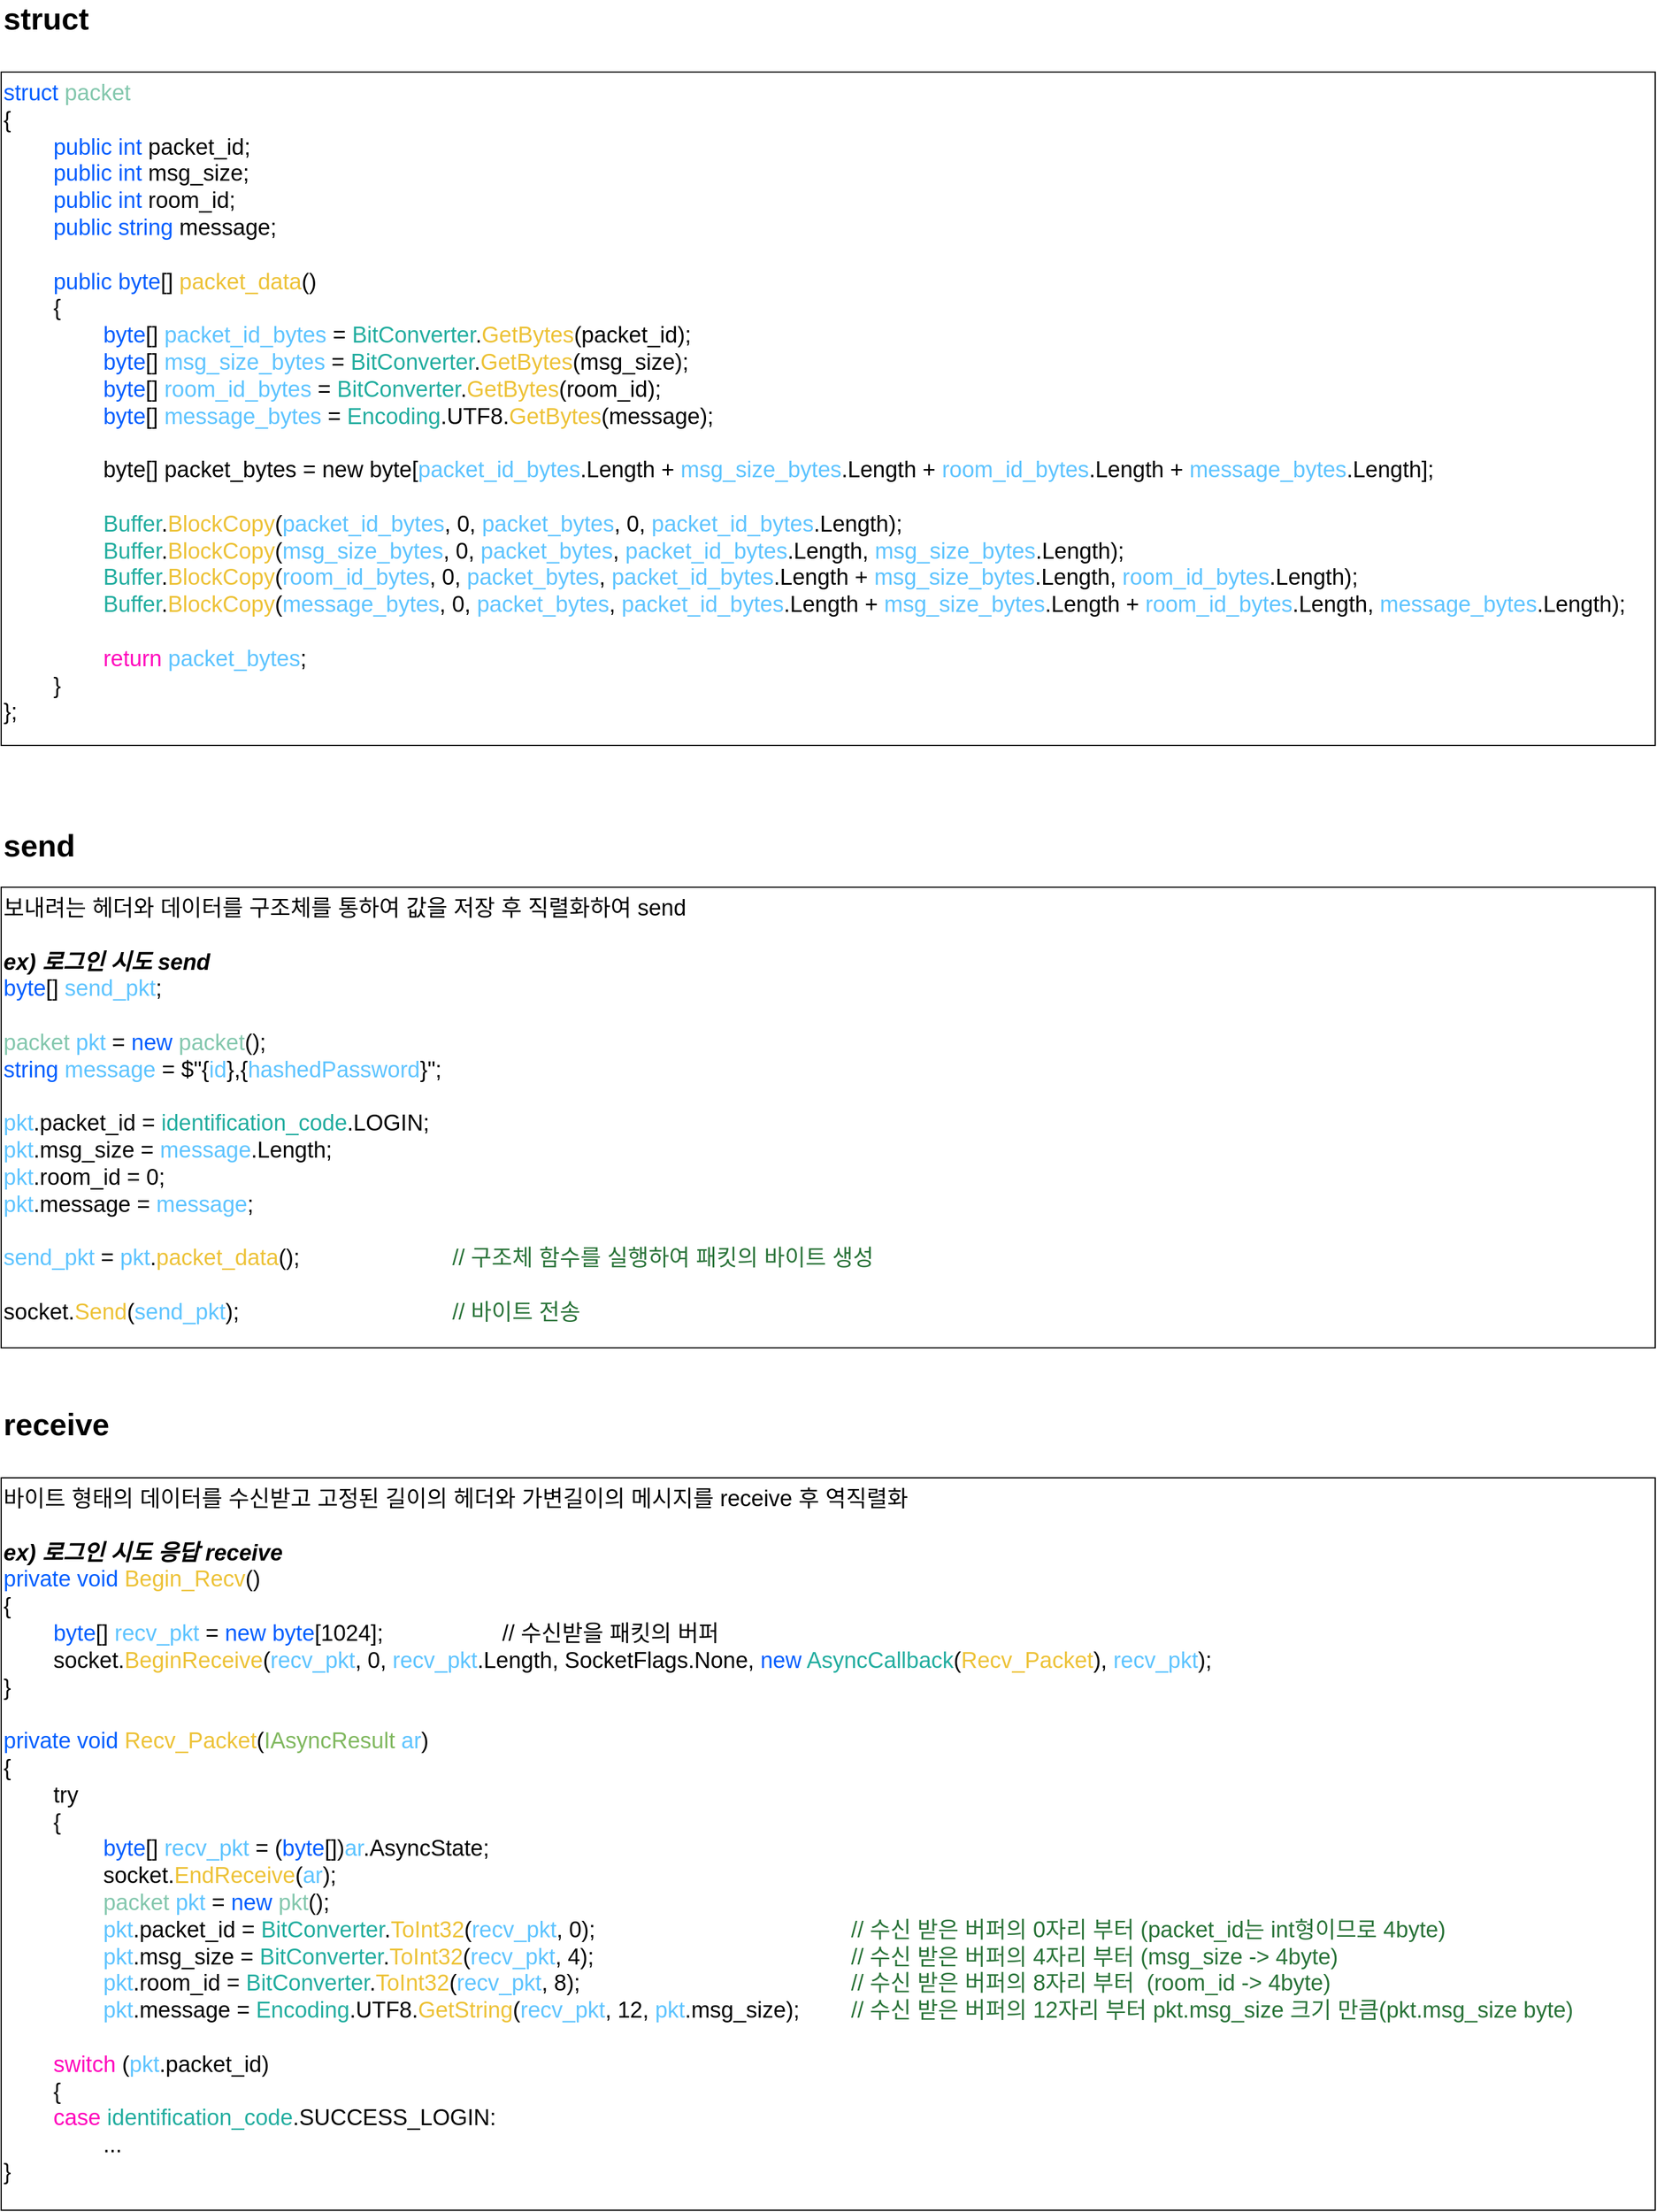 <mxfile version="24.7.17">
  <diagram name="페이지-1" id="OGJJPKaFFh_ImrWDYOEu">
    <mxGraphModel dx="1612" dy="1542" grid="1" gridSize="10" guides="1" tooltips="1" connect="1" arrows="1" fold="1" page="1" pageScale="1" pageWidth="827" pageHeight="1169" math="0" shadow="0">
      <root>
        <mxCell id="0" />
        <mxCell id="1" parent="0" />
        <mxCell id="hsGD_RhnxvM9qgn9JG00-1" value="struct" style="text;html=1;align=left;verticalAlign=middle;whiteSpace=wrap;rounded=0;fontSize=26;fontStyle=1" vertex="1" parent="1">
          <mxGeometry x="49" y="60" width="60" height="30" as="geometry" />
        </mxCell>
        <mxCell id="hsGD_RhnxvM9qgn9JG00-2" value="&lt;font style=&quot;font-size: 19px;&quot;&gt;&lt;font color=&quot;#005eff&quot; style=&quot;font-size: 19px;&quot;&gt;struct &lt;/font&gt;&lt;font color=&quot;#83c7ad&quot; style=&quot;font-size: 19px;&quot;&gt;packet&lt;/font&gt;&lt;/font&gt;&lt;div style=&quot;font-size: 19px;&quot;&gt;&lt;font style=&quot;font-size: 19px;&quot;&gt;{&lt;/font&gt;&lt;/div&gt;&lt;div style=&quot;font-size: 19px;&quot;&gt;&lt;font style=&quot;font-size: 19px;&quot;&gt;&lt;span style=&quot;white-space: pre; font-size: 19px;&quot;&gt;&#x9;&lt;/span&gt;&lt;font color=&quot;#005eff&quot; style=&quot;font-size: 19px;&quot;&gt;public int&lt;/font&gt; packet_id;&lt;br style=&quot;font-size: 19px;&quot;&gt;&lt;/font&gt;&lt;/div&gt;&lt;div style=&quot;font-size: 19px;&quot;&gt;&lt;font style=&quot;font-size: 19px;&quot;&gt;&lt;span style=&quot;white-space: pre; font-size: 19px;&quot;&gt;&#x9;&lt;/span&gt;&lt;font color=&quot;#005eff&quot; style=&quot;font-size: 19px;&quot;&gt;public int&lt;/font&gt; msg_size;&lt;/font&gt;&lt;/div&gt;&lt;div style=&quot;font-size: 19px;&quot;&gt;&lt;font style=&quot;font-size: 19px;&quot;&gt;&lt;span style=&quot;white-space: pre; font-size: 19px;&quot;&gt;&#x9;&lt;/span&gt;&lt;font color=&quot;#005eff&quot; style=&quot;font-size: 19px;&quot;&gt;public int&lt;/font&gt; room_id;&lt;br style=&quot;font-size: 19px;&quot;&gt;&lt;/font&gt;&lt;/div&gt;&lt;div style=&quot;font-size: 19px;&quot;&gt;&lt;font style=&quot;font-size: 19px;&quot;&gt;&lt;span style=&quot;white-space: pre; font-size: 19px;&quot;&gt;&#x9;&lt;/span&gt;&lt;font color=&quot;#005eff&quot; style=&quot;font-size: 19px;&quot;&gt;public string&lt;/font&gt; message;&lt;br style=&quot;font-size: 19px;&quot;&gt;&lt;/font&gt;&lt;/div&gt;&lt;div style=&quot;font-size: 19px;&quot;&gt;&lt;font style=&quot;font-size: 19px;&quot;&gt;&lt;span style=&quot;white-space: pre; font-size: 19px;&quot;&gt;&#x9;&lt;/span&gt;&lt;br style=&quot;font-size: 19px;&quot;&gt;&lt;/font&gt;&lt;/div&gt;&lt;div style=&quot;font-size: 19px;&quot;&gt;&lt;font style=&quot;font-size: 19px;&quot;&gt;&lt;span style=&quot;white-space: pre; font-size: 19px;&quot;&gt;&#x9;&lt;/span&gt;&lt;font color=&quot;#005eff&quot; style=&quot;font-size: 19px;&quot;&gt;public byte&lt;/font&gt;[] &lt;font color=&quot;#edc237&quot; style=&quot;font-size: 19px;&quot;&gt;packet_data&lt;/font&gt;()&lt;br style=&quot;font-size: 19px;&quot;&gt;&lt;/font&gt;&lt;/div&gt;&lt;div style=&quot;font-size: 19px;&quot;&gt;&lt;font style=&quot;font-size: 19px;&quot;&gt;&lt;span style=&quot;white-space: pre; font-size: 19px;&quot;&gt;&#x9;&lt;/span&gt;{&lt;br style=&quot;font-size: 19px;&quot;&gt;&lt;/font&gt;&lt;/div&gt;&lt;div style=&quot;font-size: 19px;&quot;&gt;&lt;font style=&quot;font-size: 19px;&quot;&gt;&lt;span style=&quot;white-space: pre; font-size: 19px;&quot;&gt;&#x9;&lt;/span&gt;&lt;span style=&quot;white-space: pre; font-size: 19px;&quot;&gt;&#x9;&lt;/span&gt;&lt;font color=&quot;#005eff&quot; style=&quot;font-size: 19px;&quot;&gt;byte&lt;/font&gt;[] &lt;font color=&quot;#5ec4ff&quot; style=&quot;font-size: 19px;&quot;&gt;packet_id_bytes &lt;/font&gt;= &lt;font color=&quot;#22ad9f&quot; style=&quot;font-size: 19px;&quot;&gt;BitConverter&lt;/font&gt;.&lt;font color=&quot;#edc237&quot; style=&quot;font-size: 19px;&quot;&gt;GetBytes&lt;/font&gt;(packet_id);&lt;br style=&quot;font-size: 19px;&quot;&gt;&lt;/font&gt;&lt;/div&gt;&lt;div style=&quot;font-size: 19px;&quot;&gt;&lt;font style=&quot;font-size: 19px;&quot;&gt;&lt;span style=&quot;white-space: pre; font-size: 19px;&quot;&gt;&#x9;&lt;/span&gt;&lt;span style=&quot;white-space: pre; font-size: 19px;&quot;&gt;&#x9;&lt;/span&gt;&lt;span style=&quot;background-color: initial; font-size: 19px;&quot;&gt;&lt;font color=&quot;#005eff&quot; style=&quot;font-size: 19px;&quot;&gt;byte&lt;/font&gt;[] &lt;font color=&quot;#5ec4ff&quot; style=&quot;font-size: 19px;&quot;&gt;msg_size_bytes &lt;/font&gt;= &lt;font color=&quot;#22ad9f&quot; style=&quot;font-size: 19px;&quot;&gt;BitConverter&lt;/font&gt;.&lt;font color=&quot;#edc237&quot; style=&quot;font-size: 19px;&quot;&gt;GetBytes&lt;/font&gt;(msg_size);&lt;/span&gt;&lt;/font&gt;&lt;/div&gt;&lt;div style=&quot;font-size: 19px;&quot;&gt;&lt;font style=&quot;font-size: 19px;&quot;&gt;&lt;span style=&quot;background-color: initial; white-space: pre; font-size: 19px;&quot;&gt;&#x9;&lt;/span&gt;&lt;span style=&quot;background-color: initial; white-space: pre; font-size: 19px;&quot;&gt;&#x9;&lt;/span&gt;&lt;span style=&quot;background-color: initial; font-size: 19px;&quot;&gt;&lt;font color=&quot;#005eff&quot; style=&quot;font-size: 19px;&quot;&gt;byte&lt;/font&gt;[] &lt;font color=&quot;#5ec4ff&quot; style=&quot;font-size: 19px;&quot;&gt;room_id_bytes &lt;/font&gt;= &lt;font color=&quot;#22ad9f&quot; style=&quot;font-size: 19px;&quot;&gt;BitConverter&lt;/font&gt;.&lt;font color=&quot;#edc237&quot; style=&quot;font-size: 19px;&quot;&gt;GetBytes&lt;/font&gt;(room_id);&lt;/span&gt;&lt;/font&gt;&lt;/div&gt;&lt;div style=&quot;font-size: 19px;&quot;&gt;&lt;font style=&quot;font-size: 19px;&quot;&gt;&lt;span style=&quot;white-space: pre; font-size: 19px;&quot;&gt;&#x9;&lt;/span&gt;&lt;span style=&quot;white-space: pre; font-size: 19px;&quot;&gt;&#x9;&lt;/span&gt;&lt;span style=&quot;background-color: initial; font-size: 19px;&quot;&gt;&lt;font color=&quot;#005eff&quot; style=&quot;font-size: 19px;&quot;&gt;byte&lt;/font&gt;[] &lt;font color=&quot;#5ec4ff&quot; style=&quot;font-size: 19px;&quot;&gt;message_bytes &lt;/font&gt;= &lt;font color=&quot;#22ad9f&quot; style=&quot;font-size: 19px;&quot;&gt;Encoding&lt;/font&gt;.UTF8.&lt;font color=&quot;#edc237&quot; style=&quot;font-size: 19px;&quot;&gt;GetBytes&lt;/font&gt;(message);&lt;/span&gt;&lt;span style=&quot;background-color: initial; font-size: 19px;&quot;&gt;&lt;br style=&quot;font-size: 19px;&quot;&gt;&lt;/span&gt;&lt;/font&gt;&lt;/div&gt;&lt;div style=&quot;font-size: 19px;&quot;&gt;&lt;span style=&quot;background-color: initial; font-size: 19px;&quot;&gt;&lt;font style=&quot;font-size: 19px;&quot;&gt;&lt;span style=&quot;white-space: pre; font-size: 19px;&quot;&gt;&#x9;&lt;/span&gt;&lt;span style=&quot;white-space: pre; font-size: 19px;&quot;&gt;&#x9;&lt;/span&gt;&lt;br style=&quot;font-size: 19px;&quot;&gt;&lt;/font&gt;&lt;/span&gt;&lt;/div&gt;&lt;div style=&quot;font-size: 19px;&quot;&gt;&lt;font style=&quot;font-size: 19px;&quot;&gt;&lt;span style=&quot;white-space: pre; font-size: 19px;&quot;&gt;&#x9;&lt;/span&gt;&lt;span style=&quot;white-space: pre; font-size: 19px;&quot;&gt;&#x9;&lt;/span&gt;byte[] packet_bytes = new byte[&lt;font color=&quot;#5ec4ff&quot; style=&quot;font-size: 19px;&quot;&gt;packet_id_bytes&lt;/font&gt;.Length + &lt;font color=&quot;#5ec4ff&quot; style=&quot;font-size: 19px;&quot;&gt;msg_size_bytes&lt;/font&gt;.Length + &lt;font color=&quot;#5ec4ff&quot; style=&quot;font-size: 19px;&quot;&gt;room_id_bytes&lt;/font&gt;.Length + &lt;font color=&quot;#5ec4ff&quot; style=&quot;font-size: 19px;&quot;&gt;message_bytes&lt;/font&gt;.Length];&lt;br style=&quot;font-size: 19px;&quot;&gt;&lt;/font&gt;&lt;/div&gt;&lt;div style=&quot;font-size: 19px;&quot;&gt;&lt;font style=&quot;font-size: 19px;&quot;&gt;&lt;br style=&quot;font-size: 19px;&quot;&gt;&lt;/font&gt;&lt;/div&gt;&lt;div style=&quot;font-size: 19px;&quot;&gt;&lt;font style=&quot;font-size: 19px;&quot;&gt;&lt;span style=&quot;white-space: pre; font-size: 19px;&quot;&gt;&#x9;&lt;/span&gt;&lt;span style=&quot;white-space: pre; font-size: 19px;&quot;&gt;&#x9;&lt;/span&gt;&lt;font color=&quot;#22ad9f&quot; style=&quot;font-size: 19px;&quot;&gt;Buffer&lt;/font&gt;.&lt;font color=&quot;#edc237&quot; style=&quot;font-size: 19px;&quot;&gt;BlockCopy&lt;/font&gt;(&lt;font color=&quot;#5ec4ff&quot; style=&quot;font-size: 19px;&quot;&gt;packet_id_bytes&lt;/font&gt;, 0, &lt;font color=&quot;#5ec4ff&quot; style=&quot;font-size: 19px;&quot;&gt;packet_bytes&lt;/font&gt;, 0, &lt;font color=&quot;#5ec4ff&quot; style=&quot;font-size: 19px;&quot;&gt;packet_id_bytes&lt;/font&gt;.Length);&lt;br style=&quot;font-size: 19px;&quot;&gt;&lt;/font&gt;&lt;/div&gt;&lt;div style=&quot;font-size: 19px;&quot;&gt;&lt;font style=&quot;font-size: 19px;&quot;&gt;&lt;span style=&quot;white-space: pre; font-size: 19px;&quot;&gt;&#x9;&lt;/span&gt;&lt;span style=&quot;white-space: pre; font-size: 19px;&quot;&gt;&#x9;&lt;/span&gt;&lt;span style=&quot;color: rgb(34, 173, 159); font-size: 19px;&quot;&gt;Buffer&lt;/span&gt;.&lt;span style=&quot;color: rgb(237, 194, 55); font-size: 19px;&quot;&gt;BlockCopy&lt;/span&gt;(&lt;font color=&quot;#5ec4ff&quot; style=&quot;font-size: 19px;&quot;&gt;msg_size_bytes&lt;/font&gt;, 0, &lt;font color=&quot;#5ec4ff&quot; style=&quot;font-size: 19px;&quot;&gt;packet_bytes&lt;/font&gt;, &lt;font color=&quot;#5ec4ff&quot; style=&quot;font-size: 19px;&quot;&gt;packet_id_bytes&lt;/font&gt;.Length, &lt;font color=&quot;#5ec4ff&quot; style=&quot;font-size: 19px;&quot;&gt;msg_size_bytes&lt;/font&gt;.Length);&lt;br style=&quot;font-size: 19px;&quot;&gt;&lt;/font&gt;&lt;/div&gt;&lt;div style=&quot;font-size: 19px;&quot;&gt;&lt;font style=&quot;font-size: 19px;&quot;&gt;&lt;span style=&quot;white-space: pre; font-size: 19px;&quot;&gt;&#x9;&lt;/span&gt;&lt;span style=&quot;white-space: pre; font-size: 19px;&quot;&gt;&#x9;&lt;/span&gt;&lt;span style=&quot;color: rgb(34, 173, 159); font-size: 19px;&quot;&gt;Buffer&lt;/span&gt;.&lt;span style=&quot;color: rgb(237, 194, 55); font-size: 19px;&quot;&gt;BlockCopy&lt;/span&gt;(&lt;font color=&quot;#5ec4ff&quot; style=&quot;font-size: 19px;&quot;&gt;room_id_bytes&lt;/font&gt;, 0, &lt;font color=&quot;#5ec4ff&quot; style=&quot;font-size: 19px;&quot;&gt;packet_bytes&lt;/font&gt;, &lt;font color=&quot;#5ec4ff&quot; style=&quot;font-size: 19px;&quot;&gt;packet_id_bytes&lt;/font&gt;.Length + &lt;font color=&quot;#5ec4ff&quot; style=&quot;font-size: 19px;&quot;&gt;msg_size_bytes&lt;/font&gt;.Length, &lt;font color=&quot;#5ec4ff&quot; style=&quot;font-size: 19px;&quot;&gt;room_id_bytes&lt;/font&gt;.Length);&lt;br style=&quot;font-size: 19px;&quot;&gt;&lt;/font&gt;&lt;/div&gt;&lt;div style=&quot;font-size: 19px;&quot;&gt;&lt;font style=&quot;font-size: 19px;&quot;&gt;&lt;span style=&quot;white-space: pre; font-size: 19px;&quot;&gt;&#x9;&lt;/span&gt;&lt;span style=&quot;white-space: pre; font-size: 19px;&quot;&gt;&#x9;&lt;/span&gt;&lt;span style=&quot;color: rgb(34, 173, 159); font-size: 19px;&quot;&gt;Buffer&lt;/span&gt;.&lt;span style=&quot;color: rgb(237, 194, 55); font-size: 19px;&quot;&gt;BlockCopy&lt;/span&gt;(&lt;font color=&quot;#5ec4ff&quot; style=&quot;font-size: 19px;&quot;&gt;message_bytes&lt;/font&gt;, 0, &lt;font color=&quot;#5ec4ff&quot; style=&quot;font-size: 19px;&quot;&gt;packet_bytes&lt;/font&gt;, &lt;font color=&quot;#5ec4ff&quot; style=&quot;font-size: 19px;&quot;&gt;packet_id_bytes&lt;/font&gt;.Length + &lt;font color=&quot;#5ec4ff&quot; style=&quot;font-size: 19px;&quot;&gt;msg_size_bytes&lt;/font&gt;.Length + &lt;font color=&quot;#5ec4ff&quot; style=&quot;font-size: 19px;&quot;&gt;room_id_bytes&lt;/font&gt;.Length, &lt;font color=&quot;#5ec4ff&quot; style=&quot;font-size: 19px;&quot;&gt;message_bytes&lt;/font&gt;.Length);&lt;br style=&quot;font-size: 19px;&quot;&gt;&lt;/font&gt;&lt;/div&gt;&lt;div style=&quot;font-size: 19px;&quot;&gt;&lt;font style=&quot;font-size: 19px;&quot;&gt;&lt;br style=&quot;font-size: 19px;&quot;&gt;&lt;/font&gt;&lt;/div&gt;&lt;div style=&quot;font-size: 19px;&quot;&gt;&lt;font style=&quot;font-size: 19px;&quot;&gt;&lt;span style=&quot;white-space: pre; font-size: 19px;&quot;&gt;&#x9;&lt;/span&gt;&lt;span style=&quot;white-space: pre; font-size: 19px;&quot;&gt;&#x9;&lt;/span&gt;&lt;font color=&quot;#ff03bc&quot; style=&quot;font-size: 19px;&quot;&gt;return &lt;/font&gt;&lt;font color=&quot;#5ec4ff&quot; style=&quot;font-size: 19px;&quot;&gt;packet_bytes&lt;/font&gt;;&lt;br style=&quot;font-size: 19px;&quot;&gt;&lt;/font&gt;&lt;/div&gt;&lt;div style=&quot;font-size: 19px;&quot;&gt;&lt;span style=&quot;background-color: initial; font-size: 19px;&quot;&gt;&lt;font style=&quot;font-size: 19px;&quot;&gt;&lt;span style=&quot;white-space: pre; font-size: 19px;&quot;&gt;&#x9;&lt;/span&gt;}&lt;/font&gt;&lt;br style=&quot;font-size: 19px;&quot;&gt;&lt;/span&gt;&lt;/div&gt;&lt;div style=&quot;font-size: 19px;&quot;&gt;&lt;span style=&quot;background-color: initial; font-size: 19px;&quot;&gt;&lt;font style=&quot;font-size: 19px;&quot;&gt;};&lt;/font&gt;&lt;/span&gt;&lt;/div&gt;" style="text;html=1;align=left;verticalAlign=top;whiteSpace=wrap;rounded=0;horizontal=1;fontSize=19;spacing=2;fillColor=none;strokeColor=default;shadow=0;glass=0;perimeterSpacing=0;" vertex="1" parent="1">
          <mxGeometry x="49" y="120" width="1401" height="570" as="geometry" />
        </mxCell>
        <mxCell id="hsGD_RhnxvM9qgn9JG00-3" value="send" style="text;html=1;align=left;verticalAlign=middle;whiteSpace=wrap;rounded=0;fontSize=26;fontStyle=1" vertex="1" parent="1">
          <mxGeometry x="49" y="760" width="60" height="30" as="geometry" />
        </mxCell>
        <mxCell id="hsGD_RhnxvM9qgn9JG00-4" value="보내려는 헤더와 데이터를 구조체를 통하여 값을 저장 후 직렬화하여 send&lt;div style=&quot;font-size: 19px;&quot;&gt;&lt;br style=&quot;font-size: 19px;&quot;&gt;&lt;/div&gt;&lt;div style=&quot;font-size: 19px;&quot;&gt;&lt;i style=&quot;font-size: 19px;&quot;&gt;&lt;b style=&quot;font-size: 19px;&quot;&gt;ex) 로그인 시도 send&lt;/b&gt;&lt;/i&gt;&lt;/div&gt;&lt;div style=&quot;font-size: 19px;&quot;&gt;&lt;font style=&quot;font-size: 19px;&quot;&gt;&lt;font color=&quot;#005eff&quot; style=&quot;font-size: 19px;&quot;&gt;byte&lt;/font&gt;[] &lt;font color=&quot;#5ec4ff&quot; style=&quot;font-size: 19px;&quot;&gt;send_pkt&lt;/font&gt;;&lt;/font&gt;&lt;/div&gt;&lt;div style=&quot;font-size: 19px;&quot;&gt;&lt;font style=&quot;font-size: 19px;&quot;&gt;&lt;br style=&quot;font-size: 19px;&quot;&gt;&lt;/font&gt;&lt;/div&gt;&lt;div style=&quot;font-size: 19px;&quot;&gt;&lt;font style=&quot;font-size: 19px;&quot;&gt;&lt;font color=&quot;#83c7ad&quot; style=&quot;font-size: 19px;&quot;&gt;packet &lt;/font&gt;&lt;font color=&quot;#5ec4ff&quot; style=&quot;font-size: 19px;&quot;&gt;pkt &lt;/font&gt;= &lt;font color=&quot;#005eff&quot; style=&quot;font-size: 19px;&quot;&gt;new &lt;/font&gt;&lt;font color=&quot;#83c7ad&quot; style=&quot;font-size: 19px;&quot;&gt;packet&lt;/font&gt;();&lt;/font&gt;&lt;/div&gt;&lt;div style=&quot;font-size: 19px;&quot;&gt;&lt;font style=&quot;font-size: 19px;&quot;&gt;&lt;font color=&quot;#005eff&quot; style=&quot;font-size: 19px;&quot;&gt;string &lt;/font&gt;&lt;font color=&quot;#5ec4ff&quot; style=&quot;font-size: 19px;&quot;&gt;message &lt;/font&gt;= $&quot;{&lt;font color=&quot;#5ec4ff&quot; style=&quot;font-size: 19px;&quot;&gt;id&lt;/font&gt;},{&lt;font color=&quot;#5ec4ff&quot; style=&quot;font-size: 19px;&quot;&gt;hashedPassword&lt;/font&gt;}&quot;;&lt;/font&gt;&lt;/div&gt;&lt;div style=&quot;font-size: 19px;&quot;&gt;&lt;font style=&quot;font-size: 19px;&quot;&gt;&lt;br style=&quot;font-size: 19px;&quot;&gt;&lt;/font&gt;&lt;/div&gt;&lt;div style=&quot;font-size: 19px;&quot;&gt;&lt;font style=&quot;font-size: 19px;&quot;&gt;&lt;font color=&quot;#5ec4ff&quot; style=&quot;font-size: 19px;&quot;&gt;pkt&lt;/font&gt;.packet_id = &lt;font color=&quot;#22ad9f&quot; style=&quot;font-size: 19px;&quot;&gt;identification_code&lt;/font&gt;.LOGIN;&lt;/font&gt;&lt;/div&gt;&lt;div style=&quot;font-size: 19px;&quot;&gt;&lt;font style=&quot;font-size: 19px;&quot;&gt;&lt;font color=&quot;#5ec4ff&quot; style=&quot;font-size: 19px;&quot;&gt;pkt&lt;/font&gt;.msg_size = &lt;font color=&quot;#5ec4ff&quot; style=&quot;font-size: 19px;&quot;&gt;message&lt;/font&gt;.Length;&lt;/font&gt;&lt;/div&gt;&lt;div style=&quot;font-size: 19px;&quot;&gt;&lt;font style=&quot;font-size: 19px;&quot;&gt;&lt;font color=&quot;#5ec4ff&quot; style=&quot;font-size: 19px;&quot;&gt;pkt&lt;/font&gt;.room_id = 0;&lt;/font&gt;&lt;/div&gt;&lt;div style=&quot;font-size: 19px;&quot;&gt;&lt;font style=&quot;font-size: 19px;&quot;&gt;&lt;font color=&quot;#5ec4ff&quot; style=&quot;font-size: 19px;&quot;&gt;pkt&lt;/font&gt;.message = &lt;font color=&quot;#5ec4ff&quot; style=&quot;font-size: 19px;&quot;&gt;message&lt;/font&gt;;&lt;/font&gt;&lt;/div&gt;&lt;div style=&quot;font-size: 19px;&quot;&gt;&lt;font style=&quot;font-size: 19px;&quot;&gt;&lt;br style=&quot;font-size: 19px;&quot;&gt;&lt;/font&gt;&lt;/div&gt;&lt;div style=&quot;font-size: 19px;&quot;&gt;&lt;font style=&quot;font-size: 19px;&quot;&gt;&lt;font color=&quot;#5ec4ff&quot; style=&quot;font-size: 19px;&quot;&gt;send_pkt &lt;/font&gt;= &lt;font color=&quot;#5ec4ff&quot; style=&quot;font-size: 19px;&quot;&gt;pkt&lt;/font&gt;.&lt;font color=&quot;#edc237&quot; style=&quot;font-size: 19px;&quot;&gt;packet_data&lt;/font&gt;();&lt;span style=&quot;white-space: pre; font-size: 19px;&quot;&gt;&#x9;&lt;/span&gt;&lt;span style=&quot;white-space: pre; font-size: 19px;&quot;&gt;&#x9;&lt;/span&gt;&lt;span style=&quot;white-space: pre; font-size: 19px;&quot;&gt;&#x9;&lt;/span&gt;&lt;font color=&quot;#297338&quot; style=&quot;font-size: 19px;&quot;&gt;// 구조체 함수를 실행하여 패킷의 바이트 생성&lt;/font&gt;&lt;/font&gt;&lt;/div&gt;&lt;div style=&quot;font-size: 19px;&quot;&gt;&lt;font style=&quot;font-size: 19px;&quot;&gt;&lt;br style=&quot;font-size: 19px;&quot;&gt;&lt;/font&gt;&lt;/div&gt;&lt;div style=&quot;font-size: 19px;&quot;&gt;&lt;font style=&quot;font-size: 19px;&quot;&gt;socket.&lt;font color=&quot;#edc237&quot; style=&quot;font-size: 19px;&quot;&gt;Send&lt;/font&gt;(&lt;font color=&quot;#5ec4ff&quot; style=&quot;font-size: 19px;&quot;&gt;send_pkt&lt;/font&gt;);&lt;span style=&quot;white-space: pre; font-size: 19px;&quot;&gt;&#x9;&lt;/span&gt;&lt;span style=&quot;white-space: pre; font-size: 19px;&quot;&gt;&#x9;&lt;/span&gt;&lt;span style=&quot;white-space: pre; font-size: 19px;&quot;&gt;&#x9;&lt;/span&gt;&lt;span style=&quot;white-space: pre; font-size: 19px;&quot;&gt;&#x9;&lt;/span&gt;&lt;span style=&quot;white-space: pre; font-size: 19px;&quot;&gt;&#x9;&lt;/span&gt;&lt;font color=&quot;#297338&quot; style=&quot;font-size: 19px;&quot;&gt;// 바이트 전송&lt;/font&gt;&lt;/font&gt;&lt;/div&gt;" style="text;html=1;align=left;verticalAlign=top;whiteSpace=wrap;rounded=0;labelBorderColor=none;labelBackgroundColor=none;strokeColor=default;fontSize=19;" vertex="1" parent="1">
          <mxGeometry x="49" y="810" width="1401" height="390" as="geometry" />
        </mxCell>
        <mxCell id="hsGD_RhnxvM9qgn9JG00-5" value="receive" style="text;html=1;align=left;verticalAlign=middle;whiteSpace=wrap;rounded=0;fontSize=26;fontStyle=1" vertex="1" parent="1">
          <mxGeometry x="49" y="1250" width="71" height="30" as="geometry" />
        </mxCell>
        <mxCell id="hsGD_RhnxvM9qgn9JG00-6" value="바이트 형태의 데이터를 수신받고 고정된 길이의 헤더와 가변길이의 메시지를 receive 후 역직렬화&lt;div style=&quot;font-size: 19px;&quot;&gt;&lt;br style=&quot;font-size: 19px;&quot;&gt;&lt;/div&gt;&lt;div style=&quot;font-size: 19px;&quot;&gt;&lt;b style=&quot;font-size: 19px;&quot;&gt;&lt;i style=&quot;font-size: 19px;&quot;&gt;ex) 로그인 시도 응답 receive&lt;/i&gt;&lt;/b&gt;&lt;/div&gt;&lt;div style=&quot;font-size: 19px;&quot;&gt;&lt;font style=&quot;font-size: 19px;&quot; color=&quot;#005eff&quot;&gt;private void&lt;/font&gt; &lt;font style=&quot;font-size: 19px;&quot; color=&quot;#edc237&quot;&gt;Begin_Recv&lt;/font&gt;()&lt;/div&gt;&lt;div style=&quot;font-size: 19px;&quot;&gt;{&lt;/div&gt;&lt;div style=&quot;font-size: 19px;&quot;&gt;&lt;span style=&quot;white-space: pre; font-size: 19px;&quot;&gt;&#x9;&lt;/span&gt;&lt;font style=&quot;font-size: 19px;&quot; color=&quot;#005eff&quot;&gt;byte&lt;/font&gt;[] &lt;font style=&quot;font-size: 19px;&quot; color=&quot;#5ec4ff&quot;&gt;recv_pkt &lt;/font&gt;= &lt;font style=&quot;font-size: 19px;&quot; color=&quot;#005eff&quot;&gt;new byte&lt;/font&gt;[1024];&lt;span style=&quot;white-space: pre; font-size: 19px;&quot;&gt;&#x9;&lt;/span&gt;&lt;span style=&quot;white-space: pre; font-size: 19px;&quot;&gt;&#x9;&lt;/span&gt;&lt;span style=&quot;white-space: pre; font-size: 19px;&quot;&gt;&#x9;&lt;/span&gt;// 수신받을 패킷의 버퍼&lt;br style=&quot;font-size: 19px;&quot;&gt;&lt;/div&gt;&lt;div style=&quot;font-size: 19px;&quot;&gt;&lt;span style=&quot;white-space: pre; font-size: 19px;&quot;&gt;&#x9;&lt;/span&gt;socket.&lt;font style=&quot;font-size: 19px;&quot; color=&quot;#edc237&quot;&gt;BeginReceive&lt;/font&gt;(&lt;font style=&quot;font-size: 19px;&quot; color=&quot;#5ec4ff&quot;&gt;recv_pkt&lt;/font&gt;, 0, &lt;font style=&quot;font-size: 19px;&quot; color=&quot;#5ec4ff&quot;&gt;recv_pkt&lt;/font&gt;.Length, SocketFlags.None, &lt;font style=&quot;font-size: 19px;&quot; color=&quot;#005eff&quot;&gt;new &lt;/font&gt;&lt;font style=&quot;font-size: 19px;&quot; color=&quot;#22ad9f&quot;&gt;AsyncCallback&lt;/font&gt;(&lt;font style=&quot;font-size: 19px;&quot; color=&quot;#edc237&quot;&gt;Recv_Packet&lt;/font&gt;), &lt;font style=&quot;font-size: 19px;&quot; color=&quot;#5ec4ff&quot;&gt;recv_pkt&lt;/font&gt;);&lt;br style=&quot;font-size: 19px;&quot;&gt;&lt;/div&gt;&lt;div style=&quot;font-size: 19px;&quot;&gt;}&lt;/div&gt;&lt;div style=&quot;font-size: 19px;&quot;&gt;&lt;br style=&quot;font-size: 19px;&quot;&gt;&lt;/div&gt;&lt;div style=&quot;font-size: 19px;&quot;&gt;&lt;font style=&quot;font-size: 19px;&quot; color=&quot;#005eff&quot;&gt;private void&lt;/font&gt; &lt;font style=&quot;font-size: 19px;&quot; color=&quot;#edc237&quot;&gt;Recv_Packet&lt;/font&gt;(&lt;font style=&quot;font-size: 19px;&quot; color=&quot;#80b85f&quot;&gt;IAsyncResult &lt;/font&gt;&lt;font style=&quot;font-size: 19px;&quot; color=&quot;#5ec4ff&quot;&gt;ar&lt;/font&gt;)&lt;/div&gt;&lt;div style=&quot;font-size: 19px;&quot;&gt;{&lt;/div&gt;&lt;div style=&quot;font-size: 19px;&quot;&gt;&lt;span style=&quot;white-space: pre; font-size: 19px;&quot;&gt;&#x9;&lt;/span&gt;try&lt;br style=&quot;font-size: 19px;&quot;&gt;&lt;/div&gt;&lt;div style=&quot;font-size: 19px;&quot;&gt;&lt;span style=&quot;white-space: pre; font-size: 19px;&quot;&gt;&#x9;&lt;/span&gt;{&lt;br style=&quot;font-size: 19px;&quot;&gt;&lt;/div&gt;&lt;div style=&quot;font-size: 19px;&quot;&gt;&lt;span style=&quot;white-space: pre; font-size: 19px;&quot;&gt;&#x9;&lt;/span&gt;&lt;span style=&quot;white-space: pre; font-size: 19px;&quot;&gt;&#x9;&lt;/span&gt;&lt;font style=&quot;font-size: 19px;&quot; color=&quot;#005eff&quot;&gt;byte&lt;/font&gt;[] &lt;font style=&quot;font-size: 19px;&quot; color=&quot;#5ec4ff&quot;&gt;recv_pkt &lt;/font&gt;= (&lt;font style=&quot;font-size: 19px;&quot; color=&quot;#005eff&quot;&gt;byte&lt;/font&gt;[])&lt;font style=&quot;font-size: 19px;&quot; color=&quot;#5ec4ff&quot;&gt;ar&lt;/font&gt;.AsyncState;&lt;br style=&quot;font-size: 19px;&quot;&gt;&lt;/div&gt;&lt;div style=&quot;font-size: 19px;&quot;&gt;&lt;span style=&quot;white-space: pre; font-size: 19px;&quot;&gt;&#x9;&lt;/span&gt;&lt;span style=&quot;white-space: pre; font-size: 19px;&quot;&gt;&#x9;&lt;/span&gt;socket.&lt;font style=&quot;font-size: 19px;&quot; color=&quot;#edc237&quot;&gt;EndReceive&lt;/font&gt;(&lt;font style=&quot;font-size: 19px;&quot; color=&quot;#5ec4ff&quot;&gt;ar&lt;/font&gt;);&lt;br style=&quot;font-size: 19px;&quot;&gt;&lt;/div&gt;&lt;div style=&quot;font-size: 19px;&quot;&gt;&lt;span style=&quot;white-space: pre; font-size: 19px;&quot;&gt;&#x9;&lt;/span&gt;&lt;span style=&quot;white-space: pre; font-size: 19px;&quot;&gt;&#x9;&lt;/span&gt;&lt;font style=&quot;font-size: 19px;&quot; color=&quot;#83c7ad&quot;&gt;packet &lt;/font&gt;&lt;font style=&quot;font-size: 19px;&quot; color=&quot;#5ec4ff&quot;&gt;pkt &lt;/font&gt;= &lt;font style=&quot;font-size: 19px;&quot; color=&quot;#005eff&quot;&gt;new &lt;/font&gt;&lt;font style=&quot;font-size: 19px;&quot; color=&quot;#83c7ad&quot;&gt;pkt&lt;/font&gt;();&lt;br style=&quot;font-size: 19px;&quot;&gt;&lt;/div&gt;&lt;div style=&quot;font-size: 19px;&quot;&gt;&lt;span style=&quot;white-space: pre; font-size: 19px;&quot;&gt;&#x9;&lt;/span&gt;&lt;span style=&quot;white-space: pre; font-size: 19px;&quot;&gt;&#x9;&lt;/span&gt;&lt;span style=&quot;background-color: initial; font-size: 19px;&quot;&gt;&lt;font style=&quot;font-size: 19px;&quot; color=&quot;#5ec4ff&quot;&gt;pkt&lt;/font&gt;.packet_id = &lt;font style=&quot;font-size: 19px;&quot; color=&quot;#22ad9f&quot;&gt;BitConverter&lt;/font&gt;.&lt;font style=&quot;font-size: 19px;&quot; color=&quot;#edc237&quot;&gt;ToInt32&lt;/font&gt;(&lt;font style=&quot;font-size: 19px;&quot; color=&quot;#5ec4ff&quot;&gt;recv_pkt&lt;/font&gt;, 0);&lt;span style=&quot;white-space: pre; font-size: 19px;&quot;&gt;&#x9;&lt;/span&gt;&lt;span style=&quot;white-space: pre; font-size: 19px;&quot;&gt;&#x9;&lt;/span&gt;&lt;span style=&quot;white-space: pre; font-size: 19px;&quot;&gt;&#x9;&lt;/span&gt;&lt;span style=&quot;white-space: pre; font-size: 19px;&quot;&gt;&#x9;&lt;/span&gt;&lt;span style=&quot;white-space: pre; font-size: 19px;&quot;&gt;&#x9;&lt;/span&gt;&lt;span style=&quot;white-space: pre; font-size: 19px;&quot;&gt;&#x9;&lt;/span&gt;&lt;font style=&quot;font-size: 19px;&quot; color=&quot;#297338&quot;&gt;// 수신 받은 버퍼의 0자리 부터 (packet_id는 int형이므로 4byte)&lt;/font&gt;&lt;/span&gt;&lt;/div&gt;&lt;div style=&quot;font-size: 19px;&quot;&gt;&lt;span style=&quot;background-color: initial; font-size: 19px;&quot;&gt;&lt;span style=&quot;white-space: pre; font-size: 19px;&quot;&gt;&#x9;&lt;/span&gt;&lt;span style=&quot;white-space: pre; font-size: 19px;&quot;&gt;&#x9;&lt;/span&gt;&lt;/span&gt;&lt;font style=&quot;font-size: 19px;&quot; color=&quot;#5ec4ff&quot;&gt;pkt&lt;/font&gt;&lt;span style=&quot;background-color: initial; font-size: 19px;&quot;&gt;.msg_size = &lt;font style=&quot;font-size: 19px;&quot; color=&quot;#22ad9f&quot;&gt;BitConverter&lt;/font&gt;.&lt;font style=&quot;font-size: 19px;&quot; color=&quot;#edc237&quot;&gt;ToInt32&lt;/font&gt;(&lt;font style=&quot;font-size: 19px;&quot; color=&quot;#5ec4ff&quot;&gt;recv_pkt&lt;/font&gt;, 4);&lt;span style=&quot;white-space: pre; font-size: 19px;&quot;&gt;&#x9;&lt;/span&gt;&lt;span style=&quot;white-space: pre; font-size: 19px;&quot;&gt;&#x9;&lt;/span&gt;&lt;span style=&quot;white-space: pre; font-size: 19px;&quot;&gt;&#x9;&lt;/span&gt;&lt;span style=&quot;white-space: pre; font-size: 19px;&quot;&gt;&#x9;&lt;/span&gt;&lt;span style=&quot;white-space: pre; font-size: 19px;&quot;&gt;&#x9;&lt;/span&gt;&lt;span style=&quot;white-space: pre; font-size: 19px;&quot;&gt;&#x9;&lt;/span&gt;&lt;font style=&quot;font-size: 19px;&quot; color=&quot;#297338&quot;&gt;// 수신 받은 버퍼의 4자리 부터 (msg_size -&amp;gt; 4byte)&lt;/font&gt;&lt;/span&gt;&lt;/div&gt;&lt;div style=&quot;font-size: 19px;&quot;&gt;&lt;span style=&quot;background-color: initial; font-size: 19px;&quot;&gt;&lt;span style=&quot;white-space: pre; font-size: 19px;&quot;&gt;&#x9;&lt;/span&gt;&lt;span style=&quot;white-space: pre; font-size: 19px;&quot;&gt;&#x9;&lt;/span&gt;&lt;/span&gt;&lt;font style=&quot;font-size: 19px;&quot; color=&quot;#5ec4ff&quot;&gt;pkt&lt;/font&gt;&lt;span style=&quot;background-color: initial; font-size: 19px;&quot;&gt;.room_id = &lt;font style=&quot;font-size: 19px;&quot; color=&quot;#22ad9f&quot;&gt;BitConverter&lt;/font&gt;.&lt;font style=&quot;font-size: 19px;&quot; color=&quot;#edc237&quot;&gt;ToInt32&lt;/font&gt;(&lt;font style=&quot;font-size: 19px;&quot; color=&quot;#5ec4ff&quot;&gt;recv_pkt&lt;/font&gt;, 8);&lt;span style=&quot;white-space: pre; font-size: 19px;&quot;&gt;&#x9;&lt;/span&gt;&lt;span style=&quot;white-space: pre; font-size: 19px;&quot;&gt;&#x9;&lt;/span&gt;&lt;span style=&quot;white-space: pre; font-size: 19px;&quot;&gt;&#x9;&lt;/span&gt;&lt;span style=&quot;white-space: pre; font-size: 19px;&quot;&gt;&#x9;&lt;/span&gt;&lt;span style=&quot;white-space: pre; font-size: 19px;&quot;&gt;&#x9;&lt;/span&gt;&lt;span style=&quot;white-space: pre; font-size: 19px;&quot;&gt;&#x9;&lt;/span&gt;&lt;font style=&quot;font-size: 19px;&quot; color=&quot;#297338&quot;&gt;// 수신 받은 버퍼의 8자리 부터&amp;nbsp; (room_id -&amp;gt; 4byte)&lt;/font&gt;&lt;/span&gt;&lt;/div&gt;&lt;div style=&quot;font-size: 19px;&quot;&gt;&lt;span style=&quot;background-color: initial; font-size: 19px;&quot;&gt;&lt;span style=&quot;white-space: pre; font-size: 19px;&quot;&gt;&#x9;&lt;/span&gt;&lt;span style=&quot;white-space: pre; font-size: 19px;&quot;&gt;&#x9;&lt;/span&gt;&lt;/span&gt;&lt;font style=&quot;font-size: 19px;&quot; color=&quot;#5ec4ff&quot;&gt;pkt&lt;/font&gt;&lt;span style=&quot;background-color: initial; font-size: 19px;&quot;&gt;.message = &lt;font style=&quot;font-size: 19px;&quot; color=&quot;#22ad9f&quot;&gt;Encoding&lt;/font&gt;.UTF8.&lt;font style=&quot;font-size: 19px;&quot; color=&quot;#edc237&quot;&gt;GetString&lt;/font&gt;(&lt;font style=&quot;font-size: 19px;&quot; color=&quot;#5ec4ff&quot;&gt;recv_pkt&lt;/font&gt;, 12, &lt;font style=&quot;font-size: 19px;&quot; color=&quot;#5ec4ff&quot;&gt;pkt&lt;/font&gt;.msg_size);&lt;span style=&quot;white-space: pre; font-size: 19px;&quot;&gt;&#x9;&lt;/span&gt;&lt;font style=&quot;font-size: 19px;&quot; color=&quot;#297338&quot;&gt;// 수신 받은 버퍼의 12자리 부터 pkt.msg_size 크기 만큼(pkt.msg_size byte)&lt;/font&gt;&lt;/span&gt;&lt;font style=&quot;font-size: 19px;&quot; color=&quot;#297338&quot;&gt;&lt;br style=&quot;font-size: 19px;&quot;&gt;&lt;/font&gt;&lt;/div&gt;&lt;div style=&quot;font-size: 19px;&quot;&gt;&lt;span style=&quot;background-color: initial; font-size: 19px;&quot;&gt;&lt;br style=&quot;font-size: 19px;&quot;&gt;&lt;/span&gt;&lt;/div&gt;&lt;div style=&quot;font-size: 19px;&quot;&gt;&lt;span style=&quot;background-color: initial; font-size: 19px;&quot;&gt;&lt;span style=&quot;white-space: pre; font-size: 19px;&quot;&gt;&#x9;&lt;/span&gt;&lt;font style=&quot;font-size: 19px;&quot; color=&quot;#ff03bc&quot;&gt;switch &lt;/font&gt;(&lt;font style=&quot;font-size: 19px;&quot; color=&quot;#5ec4ff&quot;&gt;pkt&lt;/font&gt;.packet_id)&lt;br style=&quot;font-size: 19px;&quot;&gt;&lt;/span&gt;&lt;/div&gt;&lt;div style=&quot;font-size: 19px;&quot;&gt;&lt;span style=&quot;background-color: initial; font-size: 19px;&quot;&gt;&lt;span style=&quot;white-space: pre; font-size: 19px;&quot;&gt;&#x9;&lt;/span&gt;{&lt;br style=&quot;font-size: 19px;&quot;&gt;&lt;/span&gt;&lt;/div&gt;&lt;div style=&quot;font-size: 19px;&quot;&gt;&lt;span style=&quot;background-color: initial; font-size: 19px;&quot;&gt;&lt;span style=&quot;white-space: pre; font-size: 19px;&quot;&gt;&#x9;&lt;/span&gt;&lt;font style=&quot;font-size: 19px;&quot; color=&quot;#ff03bc&quot;&gt;case &lt;/font&gt;&lt;font style=&quot;font-size: 19px;&quot; color=&quot;#22ad9f&quot;&gt;identification_code&lt;/font&gt;.SUCCESS_LOGIN:&lt;br style=&quot;font-size: 19px;&quot;&gt;&lt;/span&gt;&lt;/div&gt;&lt;div style=&quot;font-size: 19px;&quot;&gt;&lt;span style=&quot;background-color: initial; font-size: 19px;&quot;&gt;&lt;span style=&quot;white-space: pre; font-size: 19px;&quot;&gt;&#x9;&lt;/span&gt;&lt;span style=&quot;white-space: pre; font-size: 19px;&quot;&gt;&#x9;&lt;/span&gt;...&lt;br style=&quot;font-size: 19px;&quot;&gt;&lt;/span&gt;&lt;/div&gt;&lt;div style=&quot;font-size: 19px;&quot;&gt;&lt;span style=&quot;background-color: initial; font-size: 19px;&quot;&gt;}&lt;/span&gt;&lt;/div&gt;" style="text;html=1;align=left;verticalAlign=top;whiteSpace=wrap;rounded=0;horizontal=1;fontSize=19;strokeColor=default;" vertex="1" parent="1">
          <mxGeometry x="49" y="1310" width="1401" height="620" as="geometry" />
        </mxCell>
      </root>
    </mxGraphModel>
  </diagram>
</mxfile>
